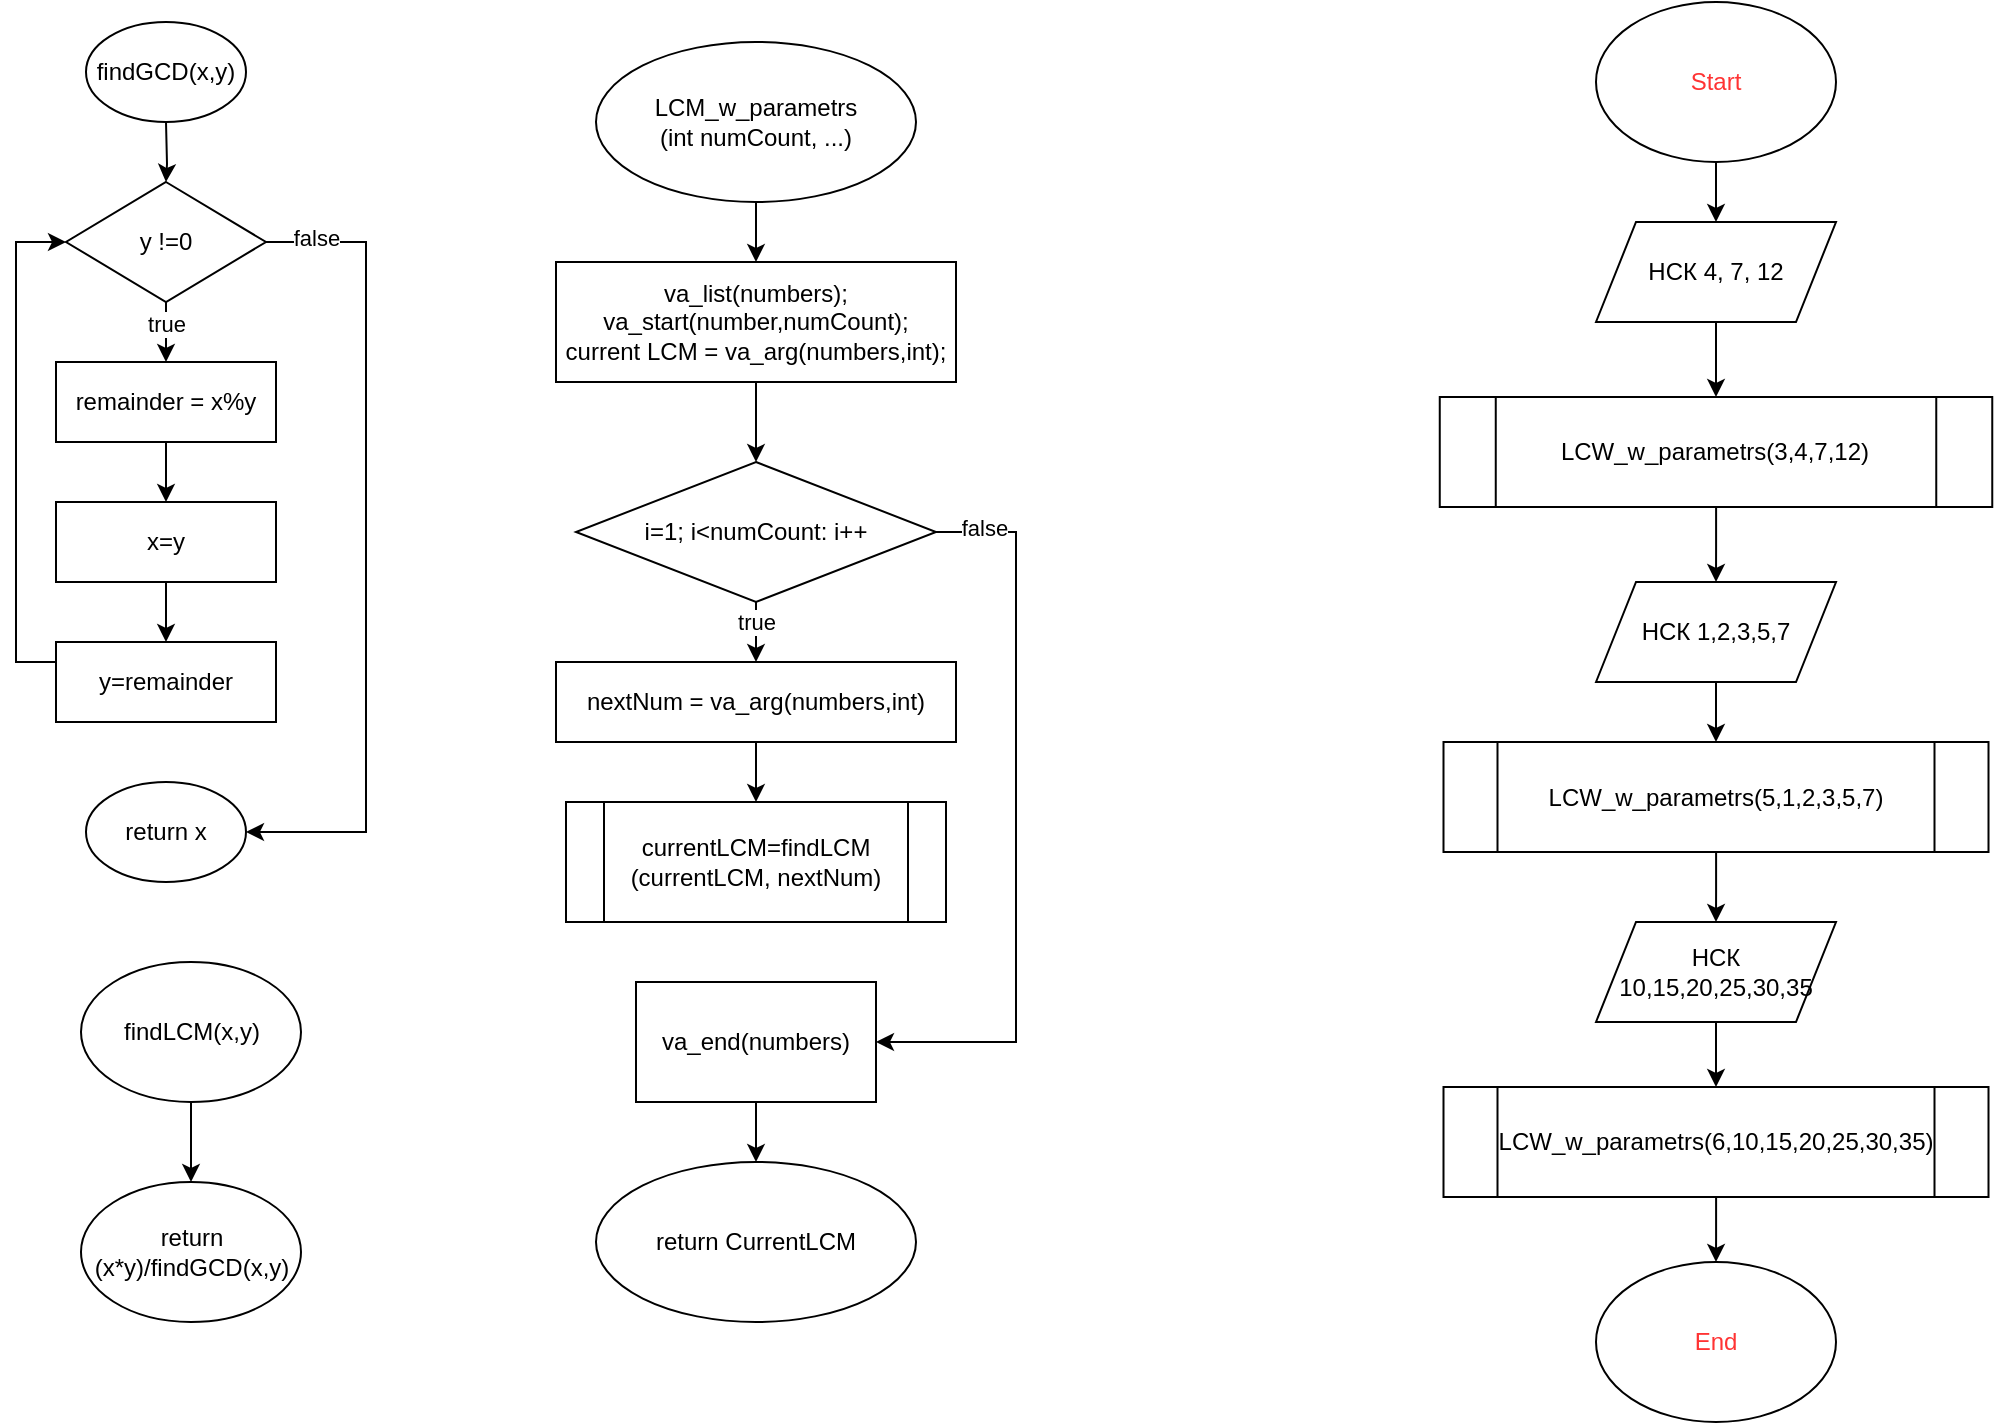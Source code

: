 <mxfile version="24.7.17">
  <diagram name="Страница — 1" id="XL5MZjMssIo177SF16M5">
    <mxGraphModel dx="1221" dy="717" grid="1" gridSize="10" guides="1" tooltips="1" connect="1" arrows="1" fold="1" page="1" pageScale="1" pageWidth="1169" pageHeight="1654" math="0" shadow="0">
      <root>
        <mxCell id="0" />
        <mxCell id="1" parent="0" />
        <mxCell id="F342HoyCxBnfbBB8pNCY-25" value="" style="group" vertex="1" connectable="0" parent="1">
          <mxGeometry x="10" y="20" width="175" height="430" as="geometry" />
        </mxCell>
        <mxCell id="F342HoyCxBnfbBB8pNCY-3" style="edgeStyle=orthogonalEdgeStyle;rounded=0;orthogonalLoop=1;jettySize=auto;html=1;" edge="1" parent="F342HoyCxBnfbBB8pNCY-25" target="F342HoyCxBnfbBB8pNCY-2">
          <mxGeometry relative="1" as="geometry">
            <mxPoint x="75" y="50" as="sourcePoint" />
          </mxGeometry>
        </mxCell>
        <mxCell id="F342HoyCxBnfbBB8pNCY-7" style="edgeStyle=orthogonalEdgeStyle;rounded=0;orthogonalLoop=1;jettySize=auto;html=1;entryX=0.5;entryY=0;entryDx=0;entryDy=0;" edge="1" parent="F342HoyCxBnfbBB8pNCY-25" source="F342HoyCxBnfbBB8pNCY-2" target="F342HoyCxBnfbBB8pNCY-4">
          <mxGeometry relative="1" as="geometry" />
        </mxCell>
        <mxCell id="F342HoyCxBnfbBB8pNCY-14" value="true" style="edgeLabel;html=1;align=center;verticalAlign=middle;resizable=0;points=[];" vertex="1" connectable="0" parent="F342HoyCxBnfbBB8pNCY-7">
          <mxGeometry x="0.24" relative="1" as="geometry">
            <mxPoint as="offset" />
          </mxGeometry>
        </mxCell>
        <mxCell id="F342HoyCxBnfbBB8pNCY-19" style="edgeStyle=orthogonalEdgeStyle;rounded=0;orthogonalLoop=1;jettySize=auto;html=1;entryX=1;entryY=0.5;entryDx=0;entryDy=0;" edge="1" parent="F342HoyCxBnfbBB8pNCY-25" source="F342HoyCxBnfbBB8pNCY-2" target="F342HoyCxBnfbBB8pNCY-18">
          <mxGeometry relative="1" as="geometry">
            <Array as="points">
              <mxPoint x="175" y="110" />
              <mxPoint x="175" y="405" />
            </Array>
          </mxGeometry>
        </mxCell>
        <mxCell id="F342HoyCxBnfbBB8pNCY-21" value="false" style="edgeLabel;html=1;align=center;verticalAlign=middle;resizable=0;points=[];" vertex="1" connectable="0" parent="F342HoyCxBnfbBB8pNCY-19">
          <mxGeometry x="-0.876" y="2" relative="1" as="geometry">
            <mxPoint as="offset" />
          </mxGeometry>
        </mxCell>
        <mxCell id="F342HoyCxBnfbBB8pNCY-2" value="y !=0" style="rhombus;whiteSpace=wrap;html=1;" vertex="1" parent="F342HoyCxBnfbBB8pNCY-25">
          <mxGeometry x="25" y="80" width="100" height="60" as="geometry" />
        </mxCell>
        <mxCell id="F342HoyCxBnfbBB8pNCY-11" style="edgeStyle=orthogonalEdgeStyle;rounded=0;orthogonalLoop=1;jettySize=auto;html=1;" edge="1" parent="F342HoyCxBnfbBB8pNCY-25" source="F342HoyCxBnfbBB8pNCY-4" target="F342HoyCxBnfbBB8pNCY-9">
          <mxGeometry relative="1" as="geometry" />
        </mxCell>
        <mxCell id="F342HoyCxBnfbBB8pNCY-4" value="remainder = x%y" style="rounded=0;whiteSpace=wrap;html=1;" vertex="1" parent="F342HoyCxBnfbBB8pNCY-25">
          <mxGeometry x="20" y="170" width="110" height="40" as="geometry" />
        </mxCell>
        <mxCell id="F342HoyCxBnfbBB8pNCY-13" style="edgeStyle=orthogonalEdgeStyle;rounded=0;orthogonalLoop=1;jettySize=auto;html=1;entryX=0;entryY=0.5;entryDx=0;entryDy=0;" edge="1" parent="F342HoyCxBnfbBB8pNCY-25" source="F342HoyCxBnfbBB8pNCY-8" target="F342HoyCxBnfbBB8pNCY-2">
          <mxGeometry relative="1" as="geometry">
            <Array as="points">
              <mxPoint y="320" />
              <mxPoint y="110" />
            </Array>
          </mxGeometry>
        </mxCell>
        <mxCell id="F342HoyCxBnfbBB8pNCY-8" value="y=remainder" style="rounded=0;whiteSpace=wrap;html=1;" vertex="1" parent="F342HoyCxBnfbBB8pNCY-25">
          <mxGeometry x="20" y="310" width="110" height="40" as="geometry" />
        </mxCell>
        <mxCell id="F342HoyCxBnfbBB8pNCY-12" style="edgeStyle=orthogonalEdgeStyle;rounded=0;orthogonalLoop=1;jettySize=auto;html=1;entryX=0.5;entryY=0;entryDx=0;entryDy=0;" edge="1" parent="F342HoyCxBnfbBB8pNCY-25" source="F342HoyCxBnfbBB8pNCY-9" target="F342HoyCxBnfbBB8pNCY-8">
          <mxGeometry relative="1" as="geometry" />
        </mxCell>
        <mxCell id="F342HoyCxBnfbBB8pNCY-9" value="x=y" style="rounded=0;whiteSpace=wrap;html=1;" vertex="1" parent="F342HoyCxBnfbBB8pNCY-25">
          <mxGeometry x="20" y="240" width="110" height="40" as="geometry" />
        </mxCell>
        <mxCell id="F342HoyCxBnfbBB8pNCY-17" value="findGCD(x,y)" style="ellipse;whiteSpace=wrap;html=1;" vertex="1" parent="F342HoyCxBnfbBB8pNCY-25">
          <mxGeometry x="35" width="80" height="50" as="geometry" />
        </mxCell>
        <mxCell id="F342HoyCxBnfbBB8pNCY-18" value="return x" style="ellipse;whiteSpace=wrap;html=1;" vertex="1" parent="F342HoyCxBnfbBB8pNCY-25">
          <mxGeometry x="35" y="380" width="80" height="50" as="geometry" />
        </mxCell>
        <mxCell id="F342HoyCxBnfbBB8pNCY-28" value="" style="group" vertex="1" connectable="0" parent="1">
          <mxGeometry x="42.5" y="490" width="110" height="180" as="geometry" />
        </mxCell>
        <mxCell id="F342HoyCxBnfbBB8pNCY-27" style="edgeStyle=orthogonalEdgeStyle;rounded=0;orthogonalLoop=1;jettySize=auto;html=1;" edge="1" parent="F342HoyCxBnfbBB8pNCY-28" source="F342HoyCxBnfbBB8pNCY-24" target="F342HoyCxBnfbBB8pNCY-26">
          <mxGeometry relative="1" as="geometry" />
        </mxCell>
        <mxCell id="F342HoyCxBnfbBB8pNCY-24" value="findLCM(x,y)" style="ellipse;whiteSpace=wrap;html=1;" vertex="1" parent="F342HoyCxBnfbBB8pNCY-28">
          <mxGeometry width="110" height="70" as="geometry" />
        </mxCell>
        <mxCell id="F342HoyCxBnfbBB8pNCY-26" value="return (x*y)/findGCD(x,y)" style="ellipse;whiteSpace=wrap;html=1;" vertex="1" parent="F342HoyCxBnfbBB8pNCY-28">
          <mxGeometry y="110" width="110" height="70" as="geometry" />
        </mxCell>
        <mxCell id="F342HoyCxBnfbBB8pNCY-32" style="edgeStyle=orthogonalEdgeStyle;rounded=0;orthogonalLoop=1;jettySize=auto;html=1;entryX=0.5;entryY=0;entryDx=0;entryDy=0;" edge="1" parent="1" source="F342HoyCxBnfbBB8pNCY-29" target="F342HoyCxBnfbBB8pNCY-30">
          <mxGeometry relative="1" as="geometry" />
        </mxCell>
        <mxCell id="F342HoyCxBnfbBB8pNCY-29" value="LCM_w_parametrs&lt;div&gt;(int numCount, ...)&lt;/div&gt;" style="ellipse;whiteSpace=wrap;html=1;" vertex="1" parent="1">
          <mxGeometry x="300" y="30" width="160" height="80" as="geometry" />
        </mxCell>
        <mxCell id="F342HoyCxBnfbBB8pNCY-34" style="edgeStyle=orthogonalEdgeStyle;rounded=0;orthogonalLoop=1;jettySize=auto;html=1;entryX=0.5;entryY=0;entryDx=0;entryDy=0;" edge="1" parent="1" source="F342HoyCxBnfbBB8pNCY-30" target="F342HoyCxBnfbBB8pNCY-33">
          <mxGeometry relative="1" as="geometry" />
        </mxCell>
        <mxCell id="F342HoyCxBnfbBB8pNCY-30" value="va_list(numbers);&lt;div&gt;va_start(number,numCount);&lt;/div&gt;&lt;div&gt;current LCM = va_arg(numbers,int);&lt;/div&gt;" style="rounded=0;whiteSpace=wrap;html=1;" vertex="1" parent="1">
          <mxGeometry x="280" y="140" width="200" height="60" as="geometry" />
        </mxCell>
        <mxCell id="F342HoyCxBnfbBB8pNCY-36" style="edgeStyle=orthogonalEdgeStyle;rounded=0;orthogonalLoop=1;jettySize=auto;html=1;" edge="1" parent="1" source="F342HoyCxBnfbBB8pNCY-33" target="F342HoyCxBnfbBB8pNCY-35">
          <mxGeometry relative="1" as="geometry" />
        </mxCell>
        <mxCell id="F342HoyCxBnfbBB8pNCY-39" value="true" style="edgeLabel;html=1;align=center;verticalAlign=middle;resizable=0;points=[];" vertex="1" connectable="0" parent="F342HoyCxBnfbBB8pNCY-36">
          <mxGeometry x="-0.613" relative="1" as="geometry">
            <mxPoint as="offset" />
          </mxGeometry>
        </mxCell>
        <mxCell id="F342HoyCxBnfbBB8pNCY-42" style="edgeStyle=orthogonalEdgeStyle;rounded=0;orthogonalLoop=1;jettySize=auto;html=1;entryX=1;entryY=0.5;entryDx=0;entryDy=0;" edge="1" parent="1" source="F342HoyCxBnfbBB8pNCY-33" target="F342HoyCxBnfbBB8pNCY-40">
          <mxGeometry relative="1" as="geometry">
            <Array as="points">
              <mxPoint x="510" y="275" />
              <mxPoint x="510" y="530" />
            </Array>
          </mxGeometry>
        </mxCell>
        <mxCell id="F342HoyCxBnfbBB8pNCY-43" value="false" style="edgeLabel;html=1;align=center;verticalAlign=middle;resizable=0;points=[];" vertex="1" connectable="0" parent="F342HoyCxBnfbBB8pNCY-42">
          <mxGeometry x="-0.87" y="2" relative="1" as="geometry">
            <mxPoint as="offset" />
          </mxGeometry>
        </mxCell>
        <mxCell id="F342HoyCxBnfbBB8pNCY-33" value="i=1; i&amp;lt;numCount: i++" style="rhombus;whiteSpace=wrap;html=1;" vertex="1" parent="1">
          <mxGeometry x="290" y="240" width="180" height="70" as="geometry" />
        </mxCell>
        <mxCell id="F342HoyCxBnfbBB8pNCY-38" style="edgeStyle=orthogonalEdgeStyle;rounded=0;orthogonalLoop=1;jettySize=auto;html=1;entryX=0.5;entryY=0;entryDx=0;entryDy=0;" edge="1" parent="1" source="F342HoyCxBnfbBB8pNCY-35" target="F342HoyCxBnfbBB8pNCY-37">
          <mxGeometry relative="1" as="geometry" />
        </mxCell>
        <mxCell id="F342HoyCxBnfbBB8pNCY-35" value="nextNum = va_arg(numbers,int)" style="rounded=0;whiteSpace=wrap;html=1;" vertex="1" parent="1">
          <mxGeometry x="280" y="340" width="200" height="40" as="geometry" />
        </mxCell>
        <mxCell id="F342HoyCxBnfbBB8pNCY-37" value="currentLCM=findLCM&lt;div&gt;(currentLCM, nextNum)&lt;/div&gt;" style="shape=process;whiteSpace=wrap;html=1;backgroundOutline=1;" vertex="1" parent="1">
          <mxGeometry x="285" y="410" width="190" height="60" as="geometry" />
        </mxCell>
        <mxCell id="F342HoyCxBnfbBB8pNCY-47" style="edgeStyle=orthogonalEdgeStyle;rounded=0;orthogonalLoop=1;jettySize=auto;html=1;entryX=0.5;entryY=0;entryDx=0;entryDy=0;" edge="1" parent="1" source="F342HoyCxBnfbBB8pNCY-40" target="F342HoyCxBnfbBB8pNCY-45">
          <mxGeometry relative="1" as="geometry" />
        </mxCell>
        <mxCell id="F342HoyCxBnfbBB8pNCY-40" value="va_end(numbers)" style="rounded=0;whiteSpace=wrap;html=1;" vertex="1" parent="1">
          <mxGeometry x="320" y="500" width="120" height="60" as="geometry" />
        </mxCell>
        <mxCell id="F342HoyCxBnfbBB8pNCY-45" value="return CurrentLCM" style="ellipse;whiteSpace=wrap;html=1;" vertex="1" parent="1">
          <mxGeometry x="300" y="590" width="160" height="80" as="geometry" />
        </mxCell>
        <mxCell id="F342HoyCxBnfbBB8pNCY-50" style="edgeStyle=orthogonalEdgeStyle;rounded=0;orthogonalLoop=1;jettySize=auto;html=1;entryX=0.5;entryY=0;entryDx=0;entryDy=0;" edge="1" parent="1" source="F342HoyCxBnfbBB8pNCY-48" target="F342HoyCxBnfbBB8pNCY-49">
          <mxGeometry relative="1" as="geometry" />
        </mxCell>
        <mxCell id="F342HoyCxBnfbBB8pNCY-48" value="&lt;font color=&quot;#ff3333&quot;&gt;Start&lt;/font&gt;" style="ellipse;whiteSpace=wrap;html=1;" vertex="1" parent="1">
          <mxGeometry x="800" y="10" width="120" height="80" as="geometry" />
        </mxCell>
        <mxCell id="F342HoyCxBnfbBB8pNCY-52" style="edgeStyle=orthogonalEdgeStyle;rounded=0;orthogonalLoop=1;jettySize=auto;html=1;entryX=0.5;entryY=0;entryDx=0;entryDy=0;" edge="1" parent="1" source="F342HoyCxBnfbBB8pNCY-49" target="F342HoyCxBnfbBB8pNCY-51">
          <mxGeometry relative="1" as="geometry" />
        </mxCell>
        <mxCell id="F342HoyCxBnfbBB8pNCY-49" value="НСК 4, 7, 12" style="shape=parallelogram;perimeter=parallelogramPerimeter;whiteSpace=wrap;html=1;fixedSize=1;" vertex="1" parent="1">
          <mxGeometry x="800" y="120" width="120" height="50" as="geometry" />
        </mxCell>
        <mxCell id="F342HoyCxBnfbBB8pNCY-58" style="edgeStyle=orthogonalEdgeStyle;rounded=0;orthogonalLoop=1;jettySize=auto;html=1;entryX=0.5;entryY=0;entryDx=0;entryDy=0;" edge="1" parent="1" source="F342HoyCxBnfbBB8pNCY-51" target="F342HoyCxBnfbBB8pNCY-53">
          <mxGeometry relative="1" as="geometry" />
        </mxCell>
        <mxCell id="F342HoyCxBnfbBB8pNCY-51" value="LCW_w_parametrs(3,4,7,12)" style="shape=process;whiteSpace=wrap;html=1;backgroundOutline=1;" vertex="1" parent="1">
          <mxGeometry x="721.88" y="207.5" width="276.25" height="55" as="geometry" />
        </mxCell>
        <mxCell id="F342HoyCxBnfbBB8pNCY-59" style="edgeStyle=orthogonalEdgeStyle;rounded=0;orthogonalLoop=1;jettySize=auto;html=1;entryX=0.5;entryY=0;entryDx=0;entryDy=0;" edge="1" parent="1" source="F342HoyCxBnfbBB8pNCY-53" target="F342HoyCxBnfbBB8pNCY-54">
          <mxGeometry relative="1" as="geometry" />
        </mxCell>
        <mxCell id="F342HoyCxBnfbBB8pNCY-53" value="НСК 1,2,3,5,7" style="shape=parallelogram;perimeter=parallelogramPerimeter;whiteSpace=wrap;html=1;fixedSize=1;" vertex="1" parent="1">
          <mxGeometry x="800.01" y="300" width="120" height="50" as="geometry" />
        </mxCell>
        <mxCell id="F342HoyCxBnfbBB8pNCY-62" style="edgeStyle=orthogonalEdgeStyle;rounded=0;orthogonalLoop=1;jettySize=auto;html=1;" edge="1" parent="1" source="F342HoyCxBnfbBB8pNCY-54" target="F342HoyCxBnfbBB8pNCY-55">
          <mxGeometry relative="1" as="geometry" />
        </mxCell>
        <mxCell id="F342HoyCxBnfbBB8pNCY-54" value="LCW_w_parametrs(5,1,2,3,5,7)" style="shape=process;whiteSpace=wrap;html=1;backgroundOutline=1;" vertex="1" parent="1">
          <mxGeometry x="723.75" y="380" width="272.5" height="55" as="geometry" />
        </mxCell>
        <mxCell id="F342HoyCxBnfbBB8pNCY-63" style="edgeStyle=orthogonalEdgeStyle;rounded=0;orthogonalLoop=1;jettySize=auto;html=1;entryX=0.5;entryY=0;entryDx=0;entryDy=0;" edge="1" parent="1" source="F342HoyCxBnfbBB8pNCY-55" target="F342HoyCxBnfbBB8pNCY-56">
          <mxGeometry relative="1" as="geometry" />
        </mxCell>
        <mxCell id="F342HoyCxBnfbBB8pNCY-55" value="НСК 10,15,20,25,30,35" style="shape=parallelogram;perimeter=parallelogramPerimeter;whiteSpace=wrap;html=1;fixedSize=1;" vertex="1" parent="1">
          <mxGeometry x="800" y="470" width="120" height="50" as="geometry" />
        </mxCell>
        <mxCell id="F342HoyCxBnfbBB8pNCY-64" style="edgeStyle=orthogonalEdgeStyle;rounded=0;orthogonalLoop=1;jettySize=auto;html=1;entryX=0.5;entryY=0;entryDx=0;entryDy=0;" edge="1" parent="1" source="F342HoyCxBnfbBB8pNCY-56" target="F342HoyCxBnfbBB8pNCY-57">
          <mxGeometry relative="1" as="geometry" />
        </mxCell>
        <mxCell id="F342HoyCxBnfbBB8pNCY-56" value="LCW_w_parametrs(6,10,15,20,25,30,35)" style="shape=process;whiteSpace=wrap;html=1;backgroundOutline=1;" vertex="1" parent="1">
          <mxGeometry x="723.75" y="552.5" width="272.5" height="55" as="geometry" />
        </mxCell>
        <mxCell id="F342HoyCxBnfbBB8pNCY-57" value="&lt;font color=&quot;#ff3333&quot;&gt;End&lt;/font&gt;" style="ellipse;whiteSpace=wrap;html=1;" vertex="1" parent="1">
          <mxGeometry x="800" y="640" width="120" height="80" as="geometry" />
        </mxCell>
      </root>
    </mxGraphModel>
  </diagram>
</mxfile>
